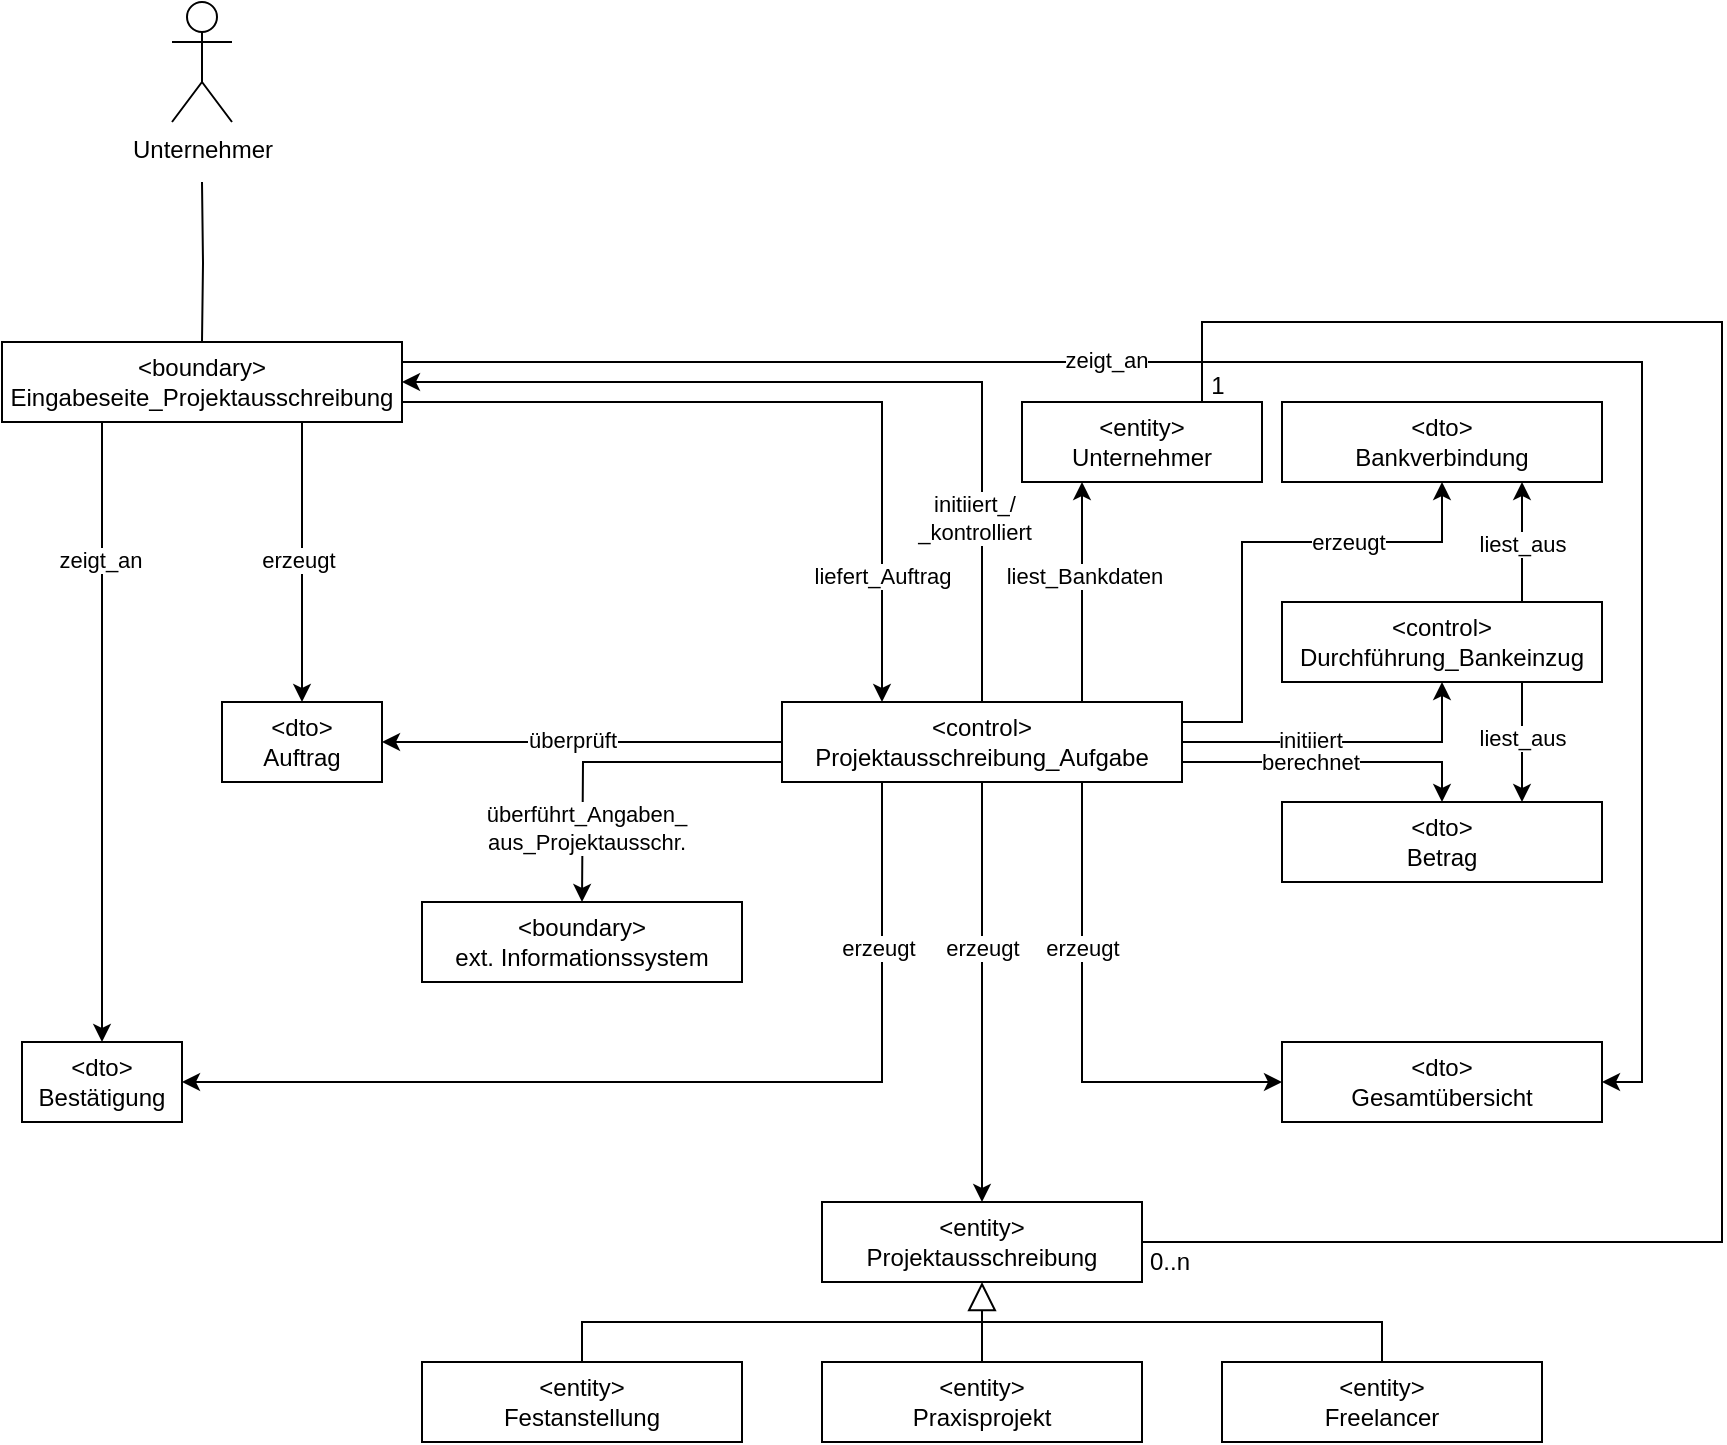 <mxfile version="22.1.8" type="github">
  <diagram name="Seite-1" id="MbRMPzawZWTjacwESfoU">
    <mxGraphModel dx="1434" dy="830" grid="1" gridSize="10" guides="1" tooltips="1" connect="1" arrows="1" fold="1" page="1" pageScale="1" pageWidth="1169" pageHeight="827" math="0" shadow="0">
      <root>
        <mxCell id="0" />
        <mxCell id="1" parent="0" />
        <mxCell id="FSHwLZ9u9-6Pu8mQxcXH-16" style="edgeStyle=orthogonalEdgeStyle;rounded=0;orthogonalLoop=1;jettySize=auto;html=1;exitX=1;exitY=0.75;exitDx=0;exitDy=0;entryX=0.25;entryY=0;entryDx=0;entryDy=0;" parent="1" source="FSHwLZ9u9-6Pu8mQxcXH-12" target="FSHwLZ9u9-6Pu8mQxcXH-13" edge="1">
          <mxGeometry relative="1" as="geometry" />
        </mxCell>
        <mxCell id="FSHwLZ9u9-6Pu8mQxcXH-17" value="liefert_Auftrag" style="edgeLabel;html=1;align=center;verticalAlign=middle;resizable=0;points=[];" parent="FSHwLZ9u9-6Pu8mQxcXH-16" vertex="1" connectable="0">
          <mxGeometry x="0.647" relative="1" as="geometry">
            <mxPoint y="6" as="offset" />
          </mxGeometry>
        </mxCell>
        <mxCell id="FSHwLZ9u9-6Pu8mQxcXH-32" style="edgeStyle=orthogonalEdgeStyle;rounded=0;orthogonalLoop=1;jettySize=auto;html=1;exitX=0.25;exitY=1;exitDx=0;exitDy=0;entryX=0.5;entryY=0;entryDx=0;entryDy=0;" parent="1" source="FSHwLZ9u9-6Pu8mQxcXH-12" target="FSHwLZ9u9-6Pu8mQxcXH-29" edge="1">
          <mxGeometry relative="1" as="geometry" />
        </mxCell>
        <mxCell id="FSHwLZ9u9-6Pu8mQxcXH-33" value="zeigt_an" style="edgeLabel;html=1;align=center;verticalAlign=middle;resizable=0;points=[];" parent="FSHwLZ9u9-6Pu8mQxcXH-32" vertex="1" connectable="0">
          <mxGeometry x="0.317" y="1" relative="1" as="geometry">
            <mxPoint x="-2" y="-135" as="offset" />
          </mxGeometry>
        </mxCell>
        <mxCell id="hbndjlE8r5f0TdrriUOl-12" style="edgeStyle=orthogonalEdgeStyle;rounded=0;orthogonalLoop=1;jettySize=auto;html=1;exitX=1;exitY=0.25;exitDx=0;exitDy=0;entryX=1;entryY=0.5;entryDx=0;entryDy=0;" edge="1" parent="1" source="FSHwLZ9u9-6Pu8mQxcXH-12" target="hbndjlE8r5f0TdrriUOl-8">
          <mxGeometry relative="1" as="geometry" />
        </mxCell>
        <mxCell id="hbndjlE8r5f0TdrriUOl-13" value="zeigt_an" style="edgeLabel;html=1;align=center;verticalAlign=middle;resizable=0;points=[];" vertex="1" connectable="0" parent="hbndjlE8r5f0TdrriUOl-12">
          <mxGeometry x="-0.344" y="1" relative="1" as="geometry">
            <mxPoint x="24" as="offset" />
          </mxGeometry>
        </mxCell>
        <mxCell id="FSHwLZ9u9-6Pu8mQxcXH-12" value="&amp;lt;boundary&amp;gt;&lt;br&gt;Eingabeseite_Projektausschreibung" style="html=1;whiteSpace=wrap;" parent="1" vertex="1">
          <mxGeometry x="40" y="210" width="200" height="40" as="geometry" />
        </mxCell>
        <mxCell id="FSHwLZ9u9-6Pu8mQxcXH-14" style="edgeStyle=orthogonalEdgeStyle;rounded=0;orthogonalLoop=1;jettySize=auto;html=1;exitX=0.5;exitY=0;exitDx=0;exitDy=0;entryX=1;entryY=0.5;entryDx=0;entryDy=0;" parent="1" source="FSHwLZ9u9-6Pu8mQxcXH-13" target="FSHwLZ9u9-6Pu8mQxcXH-12" edge="1">
          <mxGeometry relative="1" as="geometry" />
        </mxCell>
        <mxCell id="FSHwLZ9u9-6Pu8mQxcXH-15" value="initiiert_/&lt;br&gt;_kontrolliert" style="edgeLabel;html=1;align=center;verticalAlign=middle;resizable=0;points=[];" parent="FSHwLZ9u9-6Pu8mQxcXH-14" vertex="1" connectable="0">
          <mxGeometry x="-0.327" y="-3" relative="1" as="geometry">
            <mxPoint x="-7" y="59" as="offset" />
          </mxGeometry>
        </mxCell>
        <mxCell id="FSHwLZ9u9-6Pu8mQxcXH-21" style="edgeStyle=orthogonalEdgeStyle;rounded=0;orthogonalLoop=1;jettySize=auto;html=1;exitX=0;exitY=0.5;exitDx=0;exitDy=0;entryX=1;entryY=0.5;entryDx=0;entryDy=0;" parent="1" source="FSHwLZ9u9-6Pu8mQxcXH-13" target="FSHwLZ9u9-6Pu8mQxcXH-20" edge="1">
          <mxGeometry relative="1" as="geometry">
            <Array as="points">
              <mxPoint x="260" y="410" />
              <mxPoint x="260" y="410" />
            </Array>
          </mxGeometry>
        </mxCell>
        <mxCell id="FSHwLZ9u9-6Pu8mQxcXH-22" value="überprüft" style="edgeLabel;html=1;align=center;verticalAlign=middle;resizable=0;points=[];" parent="FSHwLZ9u9-6Pu8mQxcXH-21" vertex="1" connectable="0">
          <mxGeometry x="0.15" y="1" relative="1" as="geometry">
            <mxPoint x="10" y="-2" as="offset" />
          </mxGeometry>
        </mxCell>
        <mxCell id="FSHwLZ9u9-6Pu8mQxcXH-27" style="edgeStyle=orthogonalEdgeStyle;rounded=0;orthogonalLoop=1;jettySize=auto;html=1;exitX=0.5;exitY=1;exitDx=0;exitDy=0;entryX=0.5;entryY=0;entryDx=0;entryDy=0;" parent="1" source="FSHwLZ9u9-6Pu8mQxcXH-13" target="FSHwLZ9u9-6Pu8mQxcXH-25" edge="1">
          <mxGeometry relative="1" as="geometry" />
        </mxCell>
        <mxCell id="FSHwLZ9u9-6Pu8mQxcXH-28" value="erzeugt" style="edgeLabel;html=1;align=center;verticalAlign=middle;resizable=0;points=[];" parent="FSHwLZ9u9-6Pu8mQxcXH-27" vertex="1" connectable="0">
          <mxGeometry x="-0.181" y="3" relative="1" as="geometry">
            <mxPoint x="-3" y="-3" as="offset" />
          </mxGeometry>
        </mxCell>
        <mxCell id="FSHwLZ9u9-6Pu8mQxcXH-30" style="edgeStyle=orthogonalEdgeStyle;rounded=0;orthogonalLoop=1;jettySize=auto;html=1;exitX=0.25;exitY=1;exitDx=0;exitDy=0;entryX=1;entryY=0.5;entryDx=0;entryDy=0;" parent="1" source="FSHwLZ9u9-6Pu8mQxcXH-13" target="FSHwLZ9u9-6Pu8mQxcXH-29" edge="1">
          <mxGeometry relative="1" as="geometry">
            <Array as="points">
              <mxPoint x="480" y="580" />
            </Array>
          </mxGeometry>
        </mxCell>
        <mxCell id="FSHwLZ9u9-6Pu8mQxcXH-31" value="erzeugt" style="edgeLabel;html=1;align=center;verticalAlign=middle;resizable=0;points=[];" parent="FSHwLZ9u9-6Pu8mQxcXH-30" vertex="1" connectable="0">
          <mxGeometry x="0.225" y="2" relative="1" as="geometry">
            <mxPoint x="154" y="-69" as="offset" />
          </mxGeometry>
        </mxCell>
        <mxCell id="hbndjlE8r5f0TdrriUOl-9" style="edgeStyle=orthogonalEdgeStyle;rounded=0;orthogonalLoop=1;jettySize=auto;html=1;exitX=0.75;exitY=1;exitDx=0;exitDy=0;entryX=0;entryY=0.5;entryDx=0;entryDy=0;" edge="1" parent="1" source="FSHwLZ9u9-6Pu8mQxcXH-13" target="hbndjlE8r5f0TdrriUOl-8">
          <mxGeometry relative="1" as="geometry" />
        </mxCell>
        <mxCell id="hbndjlE8r5f0TdrriUOl-10" value="erzeugt" style="edgeLabel;html=1;align=center;verticalAlign=middle;resizable=0;points=[];" vertex="1" connectable="0" parent="hbndjlE8r5f0TdrriUOl-9">
          <mxGeometry x="-0.304" relative="1" as="geometry">
            <mxPoint y="-4" as="offset" />
          </mxGeometry>
        </mxCell>
        <mxCell id="hbndjlE8r5f0TdrriUOl-19" style="edgeStyle=orthogonalEdgeStyle;rounded=0;orthogonalLoop=1;jettySize=auto;html=1;exitX=0.75;exitY=0;exitDx=0;exitDy=0;entryX=0.25;entryY=1;entryDx=0;entryDy=0;" edge="1" parent="1" source="FSHwLZ9u9-6Pu8mQxcXH-13" target="hbndjlE8r5f0TdrriUOl-6">
          <mxGeometry relative="1" as="geometry" />
        </mxCell>
        <mxCell id="hbndjlE8r5f0TdrriUOl-20" value="liest_Bankdaten" style="edgeLabel;html=1;align=center;verticalAlign=middle;resizable=0;points=[];" vertex="1" connectable="0" parent="hbndjlE8r5f0TdrriUOl-19">
          <mxGeometry x="-0.347" y="-1" relative="1" as="geometry">
            <mxPoint y="-27" as="offset" />
          </mxGeometry>
        </mxCell>
        <mxCell id="hbndjlE8r5f0TdrriUOl-21" style="edgeStyle=orthogonalEdgeStyle;rounded=0;orthogonalLoop=1;jettySize=auto;html=1;exitX=1;exitY=0.5;exitDx=0;exitDy=0;entryX=0.5;entryY=1;entryDx=0;entryDy=0;" edge="1" parent="1" source="FSHwLZ9u9-6Pu8mQxcXH-13" target="hbndjlE8r5f0TdrriUOl-14">
          <mxGeometry relative="1" as="geometry" />
        </mxCell>
        <mxCell id="hbndjlE8r5f0TdrriUOl-22" value="initiiert" style="edgeLabel;html=1;align=center;verticalAlign=middle;resizable=0;points=[];" vertex="1" connectable="0" parent="hbndjlE8r5f0TdrriUOl-21">
          <mxGeometry x="-0.2" y="-1" relative="1" as="geometry">
            <mxPoint y="-2" as="offset" />
          </mxGeometry>
        </mxCell>
        <mxCell id="hbndjlE8r5f0TdrriUOl-23" style="edgeStyle=orthogonalEdgeStyle;rounded=0;orthogonalLoop=1;jettySize=auto;html=1;exitX=1;exitY=0.75;exitDx=0;exitDy=0;entryX=0.5;entryY=0;entryDx=0;entryDy=0;" edge="1" parent="1" source="FSHwLZ9u9-6Pu8mQxcXH-13" target="hbndjlE8r5f0TdrriUOl-7">
          <mxGeometry relative="1" as="geometry" />
        </mxCell>
        <mxCell id="hbndjlE8r5f0TdrriUOl-24" value="berechnet" style="edgeLabel;html=1;align=center;verticalAlign=middle;resizable=0;points=[];" vertex="1" connectable="0" parent="hbndjlE8r5f0TdrriUOl-23">
          <mxGeometry x="-0.147" relative="1" as="geometry">
            <mxPoint as="offset" />
          </mxGeometry>
        </mxCell>
        <mxCell id="hbndjlE8r5f0TdrriUOl-31" style="edgeStyle=orthogonalEdgeStyle;rounded=0;orthogonalLoop=1;jettySize=auto;html=1;exitX=1;exitY=0.25;exitDx=0;exitDy=0;entryX=0.5;entryY=1;entryDx=0;entryDy=0;" edge="1" parent="1" source="FSHwLZ9u9-6Pu8mQxcXH-13" target="hbndjlE8r5f0TdrriUOl-30">
          <mxGeometry relative="1" as="geometry">
            <Array as="points">
              <mxPoint x="660" y="400" />
              <mxPoint x="660" y="310" />
              <mxPoint x="760" y="310" />
            </Array>
          </mxGeometry>
        </mxCell>
        <mxCell id="hbndjlE8r5f0TdrriUOl-32" value="erzeugt" style="edgeLabel;html=1;align=center;verticalAlign=middle;resizable=0;points=[];" vertex="1" connectable="0" parent="hbndjlE8r5f0TdrriUOl-31">
          <mxGeometry x="-0.5" y="-1" relative="1" as="geometry">
            <mxPoint x="52" y="-58" as="offset" />
          </mxGeometry>
        </mxCell>
        <mxCell id="hbndjlE8r5f0TdrriUOl-48" style="edgeStyle=orthogonalEdgeStyle;rounded=0;orthogonalLoop=1;jettySize=auto;html=1;exitX=0;exitY=0.75;exitDx=0;exitDy=0;" edge="1" parent="1" source="FSHwLZ9u9-6Pu8mQxcXH-13">
          <mxGeometry relative="1" as="geometry">
            <mxPoint x="330" y="490" as="targetPoint" />
          </mxGeometry>
        </mxCell>
        <mxCell id="hbndjlE8r5f0TdrriUOl-50" value="überführt_Angaben_&lt;br&gt;aus_Projektausschr." style="edgeLabel;html=1;align=center;verticalAlign=middle;resizable=0;points=[];" vertex="1" connectable="0" parent="hbndjlE8r5f0TdrriUOl-48">
          <mxGeometry x="0.563" y="1" relative="1" as="geometry">
            <mxPoint as="offset" />
          </mxGeometry>
        </mxCell>
        <mxCell id="FSHwLZ9u9-6Pu8mQxcXH-13" value="&amp;lt;control&amp;gt;&lt;br&gt;Projektausschreibung_Aufgabe" style="html=1;whiteSpace=wrap;" parent="1" vertex="1">
          <mxGeometry x="430" y="390" width="200" height="40" as="geometry" />
        </mxCell>
        <mxCell id="FSHwLZ9u9-6Pu8mQxcXH-20" value="&amp;lt;dto&amp;gt;&lt;br&gt;Auftrag" style="html=1;whiteSpace=wrap;" parent="1" vertex="1">
          <mxGeometry x="150" y="390" width="80" height="40" as="geometry" />
        </mxCell>
        <mxCell id="FSHwLZ9u9-6Pu8mQxcXH-23" style="edgeStyle=orthogonalEdgeStyle;rounded=0;orthogonalLoop=1;jettySize=auto;html=1;exitX=0.75;exitY=1;exitDx=0;exitDy=0;entryX=0.5;entryY=0;entryDx=0;entryDy=0;" parent="1" source="FSHwLZ9u9-6Pu8mQxcXH-12" target="FSHwLZ9u9-6Pu8mQxcXH-20" edge="1">
          <mxGeometry relative="1" as="geometry" />
        </mxCell>
        <mxCell id="FSHwLZ9u9-6Pu8mQxcXH-24" value="erzeugt" style="edgeLabel;html=1;align=center;verticalAlign=middle;resizable=0;points=[];" parent="FSHwLZ9u9-6Pu8mQxcXH-23" vertex="1" connectable="0">
          <mxGeometry x="0.015" y="-3" relative="1" as="geometry">
            <mxPoint x="1" y="-2" as="offset" />
          </mxGeometry>
        </mxCell>
        <mxCell id="FSHwLZ9u9-6Pu8mQxcXH-25" value="&amp;lt;entity&amp;gt;&lt;br&gt;Projektausschreibung" style="html=1;whiteSpace=wrap;" parent="1" vertex="1">
          <mxGeometry x="450" y="640" width="160" height="40" as="geometry" />
        </mxCell>
        <mxCell id="FSHwLZ9u9-6Pu8mQxcXH-29" value="&amp;lt;dto&amp;gt;&lt;br&gt;Bestätigung" style="html=1;whiteSpace=wrap;" parent="1" vertex="1">
          <mxGeometry x="50" y="560" width="80" height="40" as="geometry" />
        </mxCell>
        <mxCell id="FSHwLZ9u9-6Pu8mQxcXH-37" style="edgeStyle=orthogonalEdgeStyle;rounded=0;orthogonalLoop=1;jettySize=auto;html=1;entryX=0.5;entryY=0;entryDx=0;entryDy=0;endArrow=none;endFill=0;" parent="1" target="FSHwLZ9u9-6Pu8mQxcXH-12" edge="1">
          <mxGeometry relative="1" as="geometry">
            <mxPoint x="140" y="130" as="sourcePoint" />
          </mxGeometry>
        </mxCell>
        <mxCell id="FSHwLZ9u9-6Pu8mQxcXH-35" value="Unternehmer" style="shape=umlActor;verticalLabelPosition=bottom;verticalAlign=top;html=1;" parent="1" vertex="1">
          <mxGeometry x="125" y="40" width="30" height="60" as="geometry" />
        </mxCell>
        <mxCell id="hbndjlE8r5f0TdrriUOl-35" style="edgeStyle=orthogonalEdgeStyle;rounded=0;orthogonalLoop=1;jettySize=auto;html=1;exitX=0.75;exitY=0;exitDx=0;exitDy=0;entryX=1;entryY=0.5;entryDx=0;entryDy=0;endArrow=none;endFill=0;" edge="1" parent="1" source="hbndjlE8r5f0TdrriUOl-6" target="FSHwLZ9u9-6Pu8mQxcXH-25">
          <mxGeometry relative="1" as="geometry">
            <Array as="points">
              <mxPoint x="640" y="200" />
              <mxPoint x="900" y="200" />
              <mxPoint x="900" y="660" />
            </Array>
          </mxGeometry>
        </mxCell>
        <mxCell id="hbndjlE8r5f0TdrriUOl-6" value="&amp;lt;entity&amp;gt;&lt;br&gt;Unternehmer" style="rounded=0;whiteSpace=wrap;html=1;" vertex="1" parent="1">
          <mxGeometry x="550" y="240" width="120" height="40" as="geometry" />
        </mxCell>
        <mxCell id="hbndjlE8r5f0TdrriUOl-7" value="&amp;lt;dto&amp;gt;&lt;br&gt;Betrag" style="rounded=0;whiteSpace=wrap;html=1;" vertex="1" parent="1">
          <mxGeometry x="680" y="440" width="160" height="40" as="geometry" />
        </mxCell>
        <mxCell id="hbndjlE8r5f0TdrriUOl-8" value="&amp;lt;dto&amp;gt;&lt;br&gt;Gesamtübersicht" style="rounded=0;whiteSpace=wrap;html=1;" vertex="1" parent="1">
          <mxGeometry x="680" y="560" width="160" height="40" as="geometry" />
        </mxCell>
        <mxCell id="hbndjlE8r5f0TdrriUOl-25" style="edgeStyle=orthogonalEdgeStyle;rounded=0;orthogonalLoop=1;jettySize=auto;html=1;exitX=0.75;exitY=1;exitDx=0;exitDy=0;entryX=0.75;entryY=0;entryDx=0;entryDy=0;" edge="1" parent="1" source="hbndjlE8r5f0TdrriUOl-14" target="hbndjlE8r5f0TdrriUOl-7">
          <mxGeometry relative="1" as="geometry" />
        </mxCell>
        <mxCell id="hbndjlE8r5f0TdrriUOl-26" value="liest_aus" style="edgeLabel;html=1;align=center;verticalAlign=middle;resizable=0;points=[];" vertex="1" connectable="0" parent="hbndjlE8r5f0TdrriUOl-25">
          <mxGeometry x="-0.067" relative="1" as="geometry">
            <mxPoint as="offset" />
          </mxGeometry>
        </mxCell>
        <mxCell id="hbndjlE8r5f0TdrriUOl-33" style="edgeStyle=orthogonalEdgeStyle;rounded=0;orthogonalLoop=1;jettySize=auto;html=1;exitX=0.75;exitY=0;exitDx=0;exitDy=0;entryX=0.75;entryY=1;entryDx=0;entryDy=0;" edge="1" parent="1" source="hbndjlE8r5f0TdrriUOl-14" target="hbndjlE8r5f0TdrriUOl-30">
          <mxGeometry relative="1" as="geometry" />
        </mxCell>
        <mxCell id="hbndjlE8r5f0TdrriUOl-34" value="liest_aus" style="edgeLabel;html=1;align=center;verticalAlign=middle;resizable=0;points=[];" vertex="1" connectable="0" parent="hbndjlE8r5f0TdrriUOl-33">
          <mxGeometry x="-0.033" relative="1" as="geometry">
            <mxPoint as="offset" />
          </mxGeometry>
        </mxCell>
        <mxCell id="hbndjlE8r5f0TdrriUOl-14" value="&amp;lt;control&amp;gt;&lt;br&gt;Durchführung_Bankeinzug" style="rounded=0;whiteSpace=wrap;html=1;" vertex="1" parent="1">
          <mxGeometry x="680" y="340" width="160" height="40" as="geometry" />
        </mxCell>
        <mxCell id="hbndjlE8r5f0TdrriUOl-30" value="&amp;lt;dto&amp;gt;&lt;br&gt;Bankverbindung" style="rounded=0;whiteSpace=wrap;html=1;" vertex="1" parent="1">
          <mxGeometry x="680" y="240" width="160" height="40" as="geometry" />
        </mxCell>
        <mxCell id="hbndjlE8r5f0TdrriUOl-36" value="1" style="text;html=1;strokeColor=none;fillColor=none;align=center;verticalAlign=middle;whiteSpace=wrap;rounded=0;movable=1;resizable=1;rotatable=1;deletable=1;editable=1;locked=0;connectable=1;" vertex="1" parent="1">
          <mxGeometry x="643" y="227" width="10" height="10" as="geometry" />
        </mxCell>
        <mxCell id="hbndjlE8r5f0TdrriUOl-39" value="0..n" style="text;html=1;strokeColor=none;fillColor=none;align=center;verticalAlign=middle;whiteSpace=wrap;rounded=0;movable=1;resizable=1;rotatable=1;deletable=1;editable=1;locked=0;connectable=1;" vertex="1" parent="1">
          <mxGeometry x="619" y="665" width="10" height="10" as="geometry" />
        </mxCell>
        <mxCell id="hbndjlE8r5f0TdrriUOl-43" style="edgeStyle=orthogonalEdgeStyle;rounded=0;orthogonalLoop=1;jettySize=auto;html=1;exitX=0.5;exitY=0;exitDx=0;exitDy=0;entryX=0.5;entryY=1;entryDx=0;entryDy=0;endArrow=block;endFill=0;endSize=12;" edge="1" parent="1" source="hbndjlE8r5f0TdrriUOl-40" target="FSHwLZ9u9-6Pu8mQxcXH-25">
          <mxGeometry relative="1" as="geometry" />
        </mxCell>
        <mxCell id="hbndjlE8r5f0TdrriUOl-40" value="&amp;lt;entity&amp;gt;&lt;br&gt;Praxisprojekt" style="html=1;whiteSpace=wrap;" vertex="1" parent="1">
          <mxGeometry x="450" y="720" width="160" height="40" as="geometry" />
        </mxCell>
        <mxCell id="hbndjlE8r5f0TdrriUOl-45" style="edgeStyle=orthogonalEdgeStyle;rounded=0;orthogonalLoop=1;jettySize=auto;html=1;exitX=0.5;exitY=0;exitDx=0;exitDy=0;endArrow=none;endFill=0;" edge="1" parent="1" source="hbndjlE8r5f0TdrriUOl-41">
          <mxGeometry relative="1" as="geometry">
            <mxPoint x="530" y="700" as="targetPoint" />
            <Array as="points">
              <mxPoint x="330" y="700" />
            </Array>
          </mxGeometry>
        </mxCell>
        <mxCell id="hbndjlE8r5f0TdrriUOl-41" value="&amp;lt;entity&amp;gt;&lt;br&gt;Festanstellung" style="html=1;whiteSpace=wrap;" vertex="1" parent="1">
          <mxGeometry x="250" y="720" width="160" height="40" as="geometry" />
        </mxCell>
        <mxCell id="hbndjlE8r5f0TdrriUOl-46" style="edgeStyle=orthogonalEdgeStyle;rounded=0;orthogonalLoop=1;jettySize=auto;html=1;exitX=0.5;exitY=0;exitDx=0;exitDy=0;endArrow=none;endFill=0;" edge="1" parent="1" source="hbndjlE8r5f0TdrriUOl-42">
          <mxGeometry relative="1" as="geometry">
            <mxPoint x="530" y="700" as="targetPoint" />
            <Array as="points">
              <mxPoint x="730" y="700" />
            </Array>
          </mxGeometry>
        </mxCell>
        <mxCell id="hbndjlE8r5f0TdrriUOl-42" value="&amp;lt;entity&amp;gt;&lt;br&gt;Freelancer" style="html=1;whiteSpace=wrap;" vertex="1" parent="1">
          <mxGeometry x="650" y="720" width="160" height="40" as="geometry" />
        </mxCell>
        <mxCell id="hbndjlE8r5f0TdrriUOl-49" value="&amp;lt;boundary&amp;gt;&lt;br&gt;ext. Informationssystem" style="rounded=0;whiteSpace=wrap;html=1;" vertex="1" parent="1">
          <mxGeometry x="250" y="490" width="160" height="40" as="geometry" />
        </mxCell>
      </root>
    </mxGraphModel>
  </diagram>
</mxfile>
